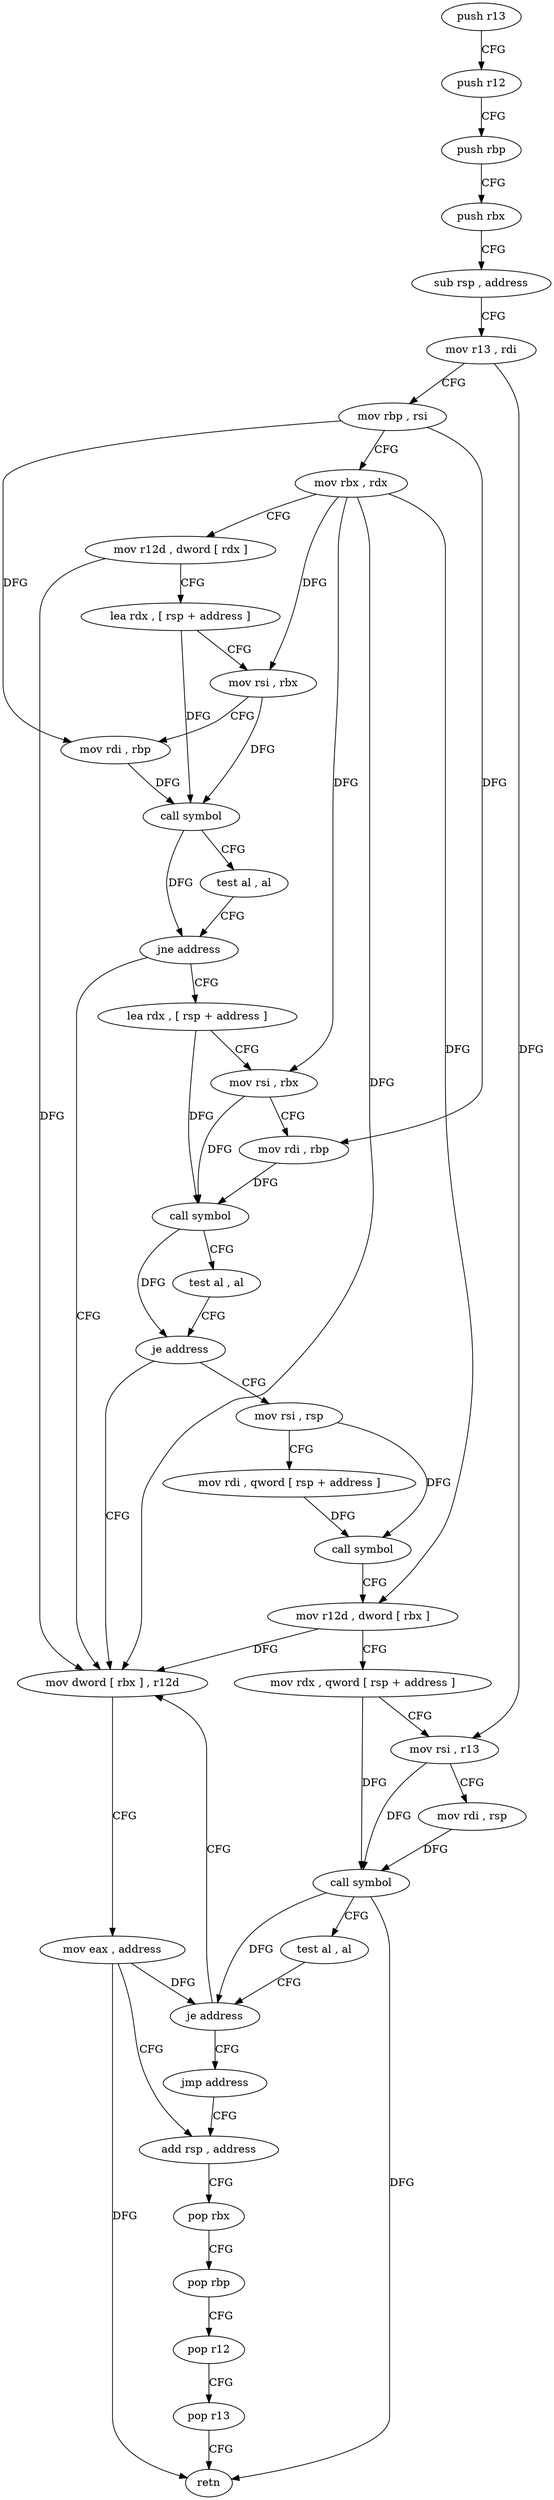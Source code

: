 digraph "func" {
"4248303" [label = "push r13" ]
"4248305" [label = "push r12" ]
"4248307" [label = "push rbp" ]
"4248308" [label = "push rbx" ]
"4248309" [label = "sub rsp , address" ]
"4248313" [label = "mov r13 , rdi" ]
"4248316" [label = "mov rbp , rsi" ]
"4248319" [label = "mov rbx , rdx" ]
"4248322" [label = "mov r12d , dword [ rdx ]" ]
"4248325" [label = "lea rdx , [ rsp + address ]" ]
"4248330" [label = "mov rsi , rbx" ]
"4248333" [label = "mov rdi , rbp" ]
"4248336" [label = "call symbol" ]
"4248341" [label = "test al , al" ]
"4248343" [label = "jne address" ]
"4248364" [label = "lea rdx , [ rsp + address ]" ]
"4248345" [label = "mov dword [ rbx ] , r12d" ]
"4248369" [label = "mov rsi , rbx" ]
"4248372" [label = "mov rdi , rbp" ]
"4248375" [label = "call symbol" ]
"4248380" [label = "test al , al" ]
"4248382" [label = "je address" ]
"4248384" [label = "mov rsi , rsp" ]
"4248348" [label = "mov eax , address" ]
"4248353" [label = "add rsp , address" ]
"4248387" [label = "mov rdi , qword [ rsp + address ]" ]
"4248392" [label = "call symbol" ]
"4248397" [label = "mov r12d , dword [ rbx ]" ]
"4248400" [label = "mov rdx , qword [ rsp + address ]" ]
"4248405" [label = "mov rsi , r13" ]
"4248408" [label = "mov rdi , rsp" ]
"4248411" [label = "call symbol" ]
"4248416" [label = "test al , al" ]
"4248418" [label = "je address" ]
"4248420" [label = "jmp address" ]
"4248357" [label = "pop rbx" ]
"4248358" [label = "pop rbp" ]
"4248359" [label = "pop r12" ]
"4248361" [label = "pop r13" ]
"4248363" [label = "retn" ]
"4248303" -> "4248305" [ label = "CFG" ]
"4248305" -> "4248307" [ label = "CFG" ]
"4248307" -> "4248308" [ label = "CFG" ]
"4248308" -> "4248309" [ label = "CFG" ]
"4248309" -> "4248313" [ label = "CFG" ]
"4248313" -> "4248316" [ label = "CFG" ]
"4248313" -> "4248405" [ label = "DFG" ]
"4248316" -> "4248319" [ label = "CFG" ]
"4248316" -> "4248333" [ label = "DFG" ]
"4248316" -> "4248372" [ label = "DFG" ]
"4248319" -> "4248322" [ label = "CFG" ]
"4248319" -> "4248330" [ label = "DFG" ]
"4248319" -> "4248369" [ label = "DFG" ]
"4248319" -> "4248345" [ label = "DFG" ]
"4248319" -> "4248397" [ label = "DFG" ]
"4248322" -> "4248325" [ label = "CFG" ]
"4248322" -> "4248345" [ label = "DFG" ]
"4248325" -> "4248330" [ label = "CFG" ]
"4248325" -> "4248336" [ label = "DFG" ]
"4248330" -> "4248333" [ label = "CFG" ]
"4248330" -> "4248336" [ label = "DFG" ]
"4248333" -> "4248336" [ label = "DFG" ]
"4248336" -> "4248341" [ label = "CFG" ]
"4248336" -> "4248343" [ label = "DFG" ]
"4248341" -> "4248343" [ label = "CFG" ]
"4248343" -> "4248364" [ label = "CFG" ]
"4248343" -> "4248345" [ label = "CFG" ]
"4248364" -> "4248369" [ label = "CFG" ]
"4248364" -> "4248375" [ label = "DFG" ]
"4248345" -> "4248348" [ label = "CFG" ]
"4248369" -> "4248372" [ label = "CFG" ]
"4248369" -> "4248375" [ label = "DFG" ]
"4248372" -> "4248375" [ label = "DFG" ]
"4248375" -> "4248380" [ label = "CFG" ]
"4248375" -> "4248382" [ label = "DFG" ]
"4248380" -> "4248382" [ label = "CFG" ]
"4248382" -> "4248345" [ label = "CFG" ]
"4248382" -> "4248384" [ label = "CFG" ]
"4248384" -> "4248387" [ label = "CFG" ]
"4248384" -> "4248392" [ label = "DFG" ]
"4248348" -> "4248353" [ label = "CFG" ]
"4248348" -> "4248418" [ label = "DFG" ]
"4248348" -> "4248363" [ label = "DFG" ]
"4248353" -> "4248357" [ label = "CFG" ]
"4248387" -> "4248392" [ label = "DFG" ]
"4248392" -> "4248397" [ label = "CFG" ]
"4248397" -> "4248400" [ label = "CFG" ]
"4248397" -> "4248345" [ label = "DFG" ]
"4248400" -> "4248405" [ label = "CFG" ]
"4248400" -> "4248411" [ label = "DFG" ]
"4248405" -> "4248408" [ label = "CFG" ]
"4248405" -> "4248411" [ label = "DFG" ]
"4248408" -> "4248411" [ label = "DFG" ]
"4248411" -> "4248416" [ label = "CFG" ]
"4248411" -> "4248418" [ label = "DFG" ]
"4248411" -> "4248363" [ label = "DFG" ]
"4248416" -> "4248418" [ label = "CFG" ]
"4248418" -> "4248345" [ label = "CFG" ]
"4248418" -> "4248420" [ label = "CFG" ]
"4248420" -> "4248353" [ label = "CFG" ]
"4248357" -> "4248358" [ label = "CFG" ]
"4248358" -> "4248359" [ label = "CFG" ]
"4248359" -> "4248361" [ label = "CFG" ]
"4248361" -> "4248363" [ label = "CFG" ]
}
